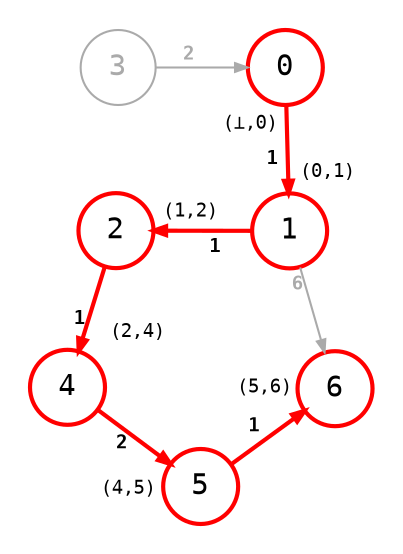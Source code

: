 digraph {
    node [shape=circle, fontname="monospace"];
    edge [arrowsize=0.6, fontname="monospace", fontsize=9];
    layout=neato;
    scale=1.0;
    normalize=true;
    pad=0.2;
    // splines=line

    3 [color="#aaaaaa", fontcolor="#aaaaaa"];
    0, 1, 2, 4, 5, 6 [style=bold, color=red];

    // 0 -> 1 [style=bold, color=red, headlabel="p=0  ", taillabel="p=⊥  "];
    0 -> 1 [
        color=red,
        style=bold,
        headlabel=<
            <table border="0" cellpadding="5" cellspacing="0">
                <tr>
                    <td>(0,1)</td>
                </tr>
            </table>
        >,
        taillabel=<
            <table border="0" cellpadding="4" cellspacing="0">
                <tr>
                    <td>(⊥,0)</td>
                </tr>
            </table>
            >,
        label=<
            <table border="0" cellpadding="4" cellspacing="0">
                <tr>
                    <td><b>1</b></td>
                </tr>
            </table>
        >
    ];

    1 -> 2 [
        style=bold, 
        color=red, 
        headlabel=<
            <table border="0">
                <tr>
                    <td>(1,2)</td>
                </tr>
            </table>
        >,
        label=<
            <table border="0">
                <tr>
                    <td>   <b>1</b>  </td>
                </tr>
            </table>
        >
    ];

    3 -> 0 [
        color="#aaaaaa",
        fontcolor="#aaaaaa",
        label=<
            <table border="0" cellpadding="0" cellspacing="0">
                <tr>
                    <td><b>2</b></td>
                </tr>
            </table>
        >
    ];

    1 -> 6 [
        color="#aaaaaa",
        fontcolor="#aaaaaa",
        label=<
            <table border="0" cellpadding="3" cellspacing="0">
                <tr>
                    <td><b>6</b></td>
                </tr>
            </table>
        >
    ];

    2 -> 3 [style=invis];

    2 -> 4 [
        style=bold, 
        color=red, 
        headlabel=<
            <table border="0">
                <tr>
                    <td>  (2,4)</td>
                </tr>
            </table>
        >,
        label=<
            <table border="0">
                <tr>
                    <td><b>  1</b></td>
                </tr>
            </table>
        >
    ];

    4 -> 5 [
        style=bold, 
        color=red, 
        headlabel=<
            <table border="0" cellpadding="7" cellspacing="0">
                <tr>
                    <td>(4,5)</td>
                </tr>
            </table>
        >,
        label=<
            <table border="0" cellpadding="1" cellspacing="0">
                <tr>
                    <td><b> 2</b></td>
                </tr>
            </table>
        >
    ];

    5 -> 6 [
        style=bold, 
        color=red, 
        headlabel=<
            <table border="0" cellpadding="6" cellspacing="0">
                <tr>
                    <td>(5,6)</td>
                </tr>
            </table>
        >,
        label=<
            <table border="0" cellpadding="1" cellspacing="0">
                <tr>
                    <td><b>1</b></td>
                </tr>
            </table>
        >
    ];
}